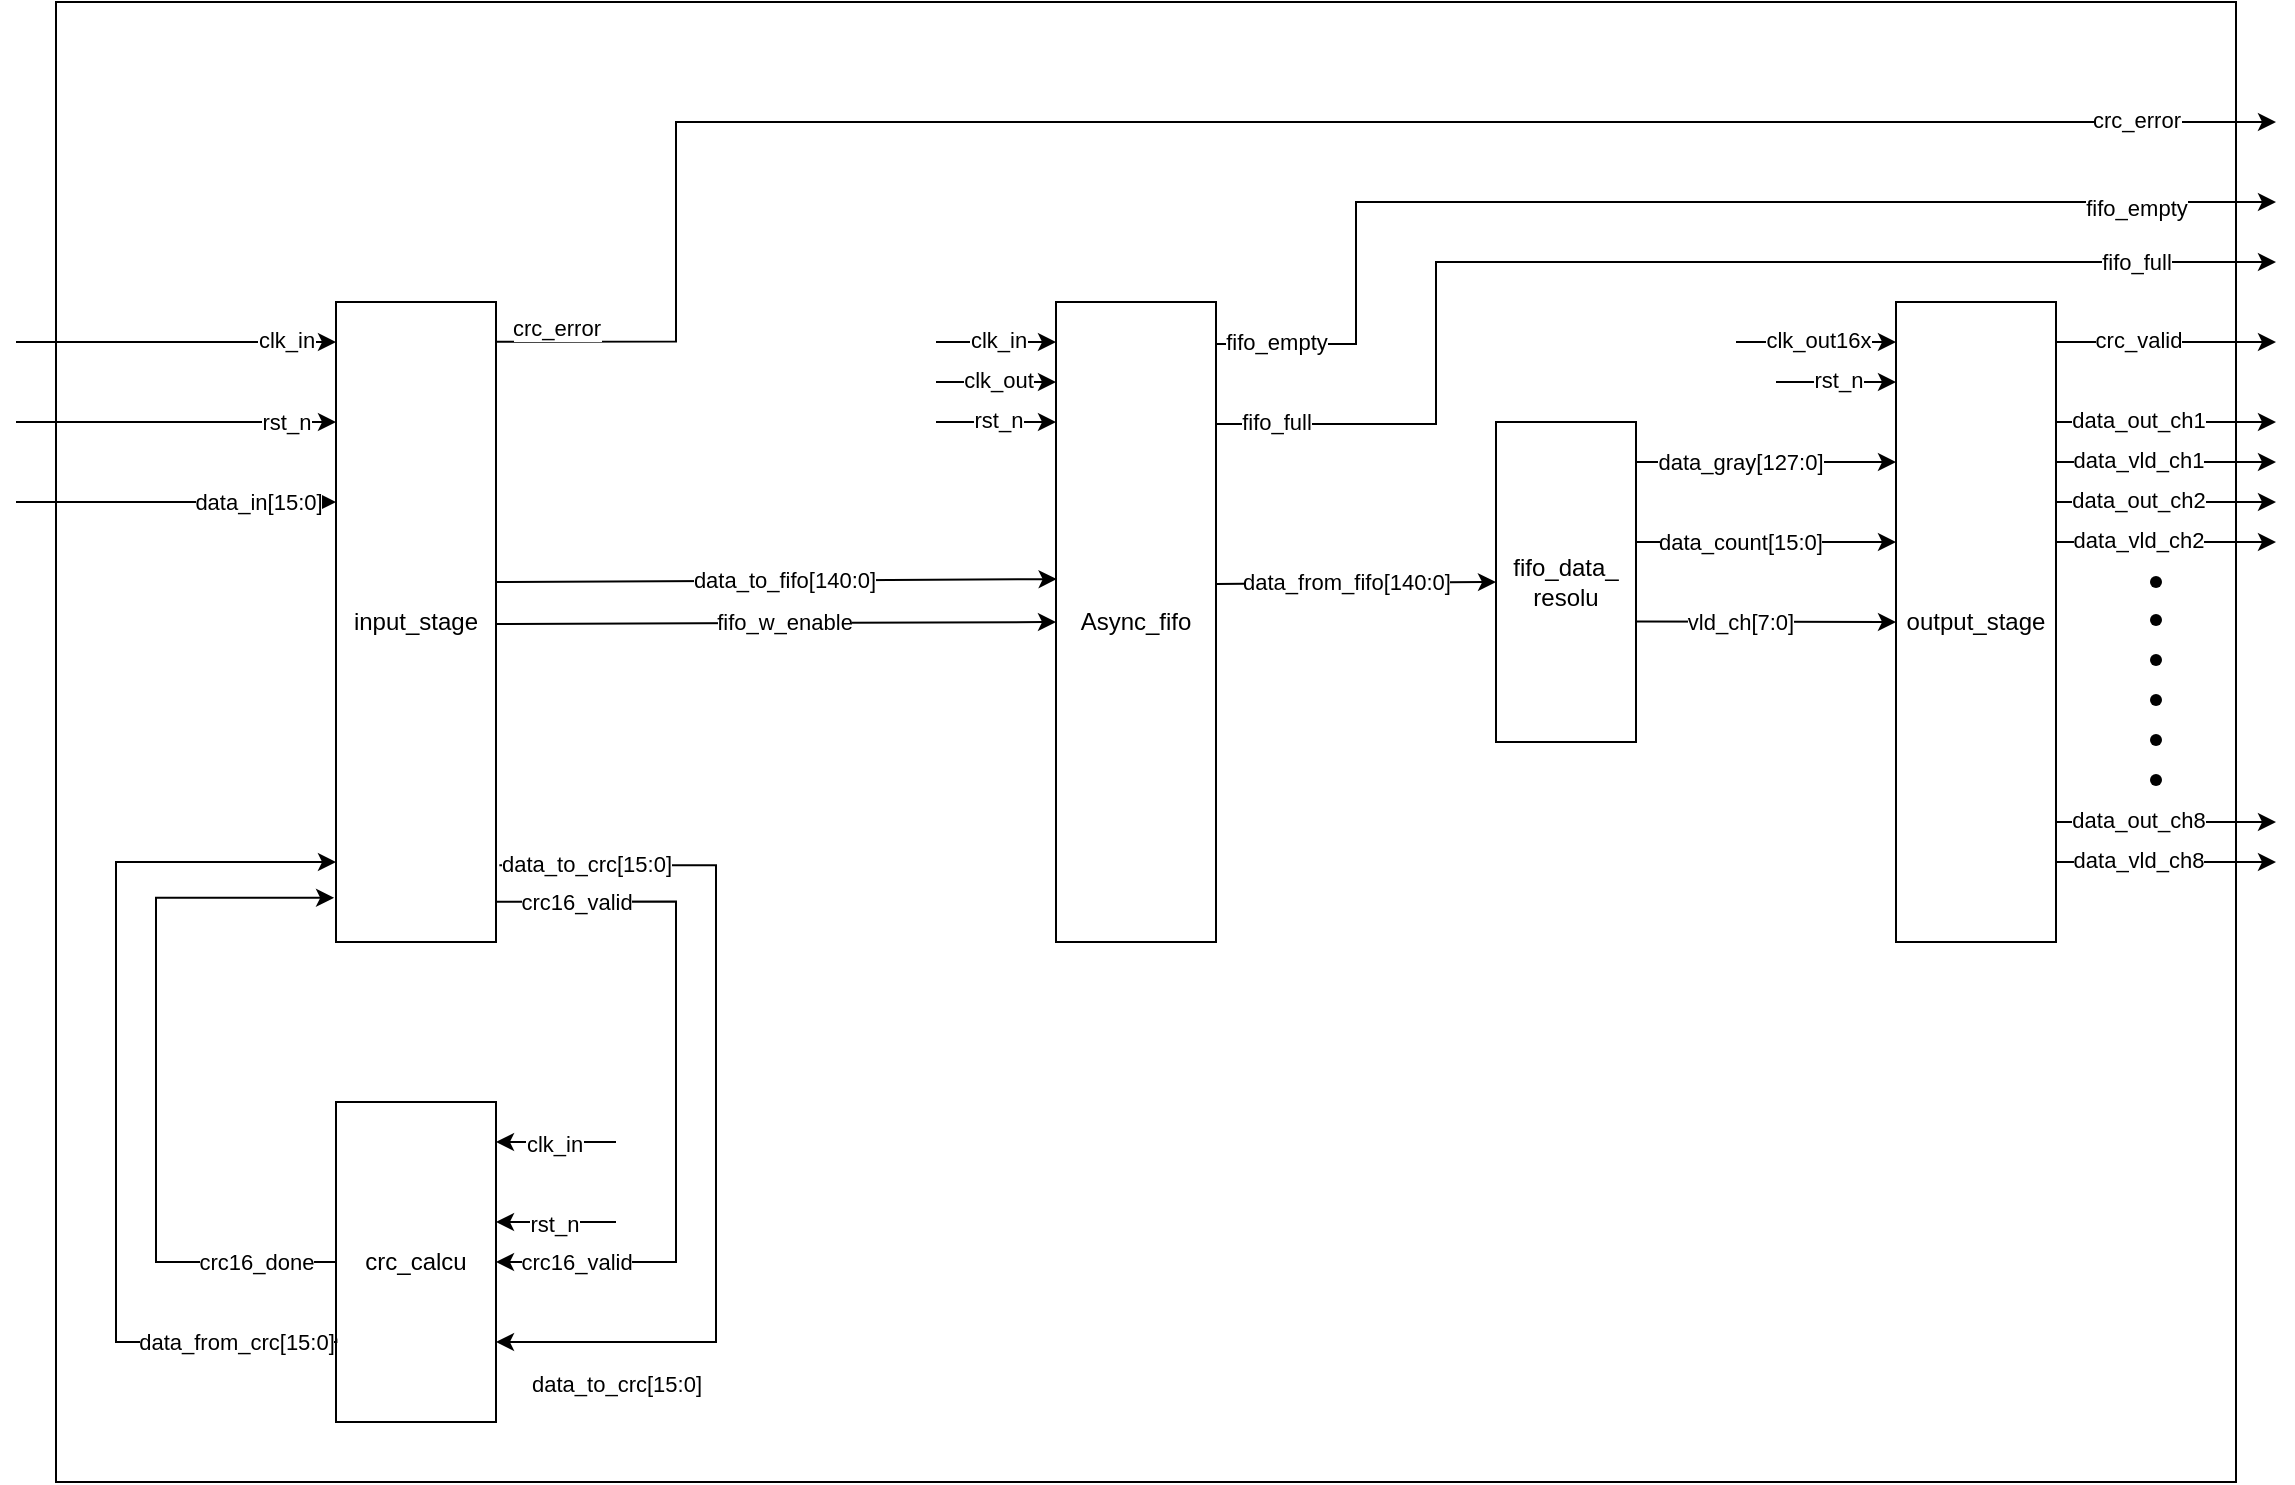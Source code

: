 <mxfile version="27.0.9">
  <diagram name="Page-1" id="ZYvwLRocjqZWg1ogGuE5">
    <mxGraphModel dx="738" dy="435" grid="1" gridSize="10" guides="1" tooltips="1" connect="1" arrows="1" fold="1" page="1" pageScale="1" pageWidth="1169" pageHeight="827" math="0" shadow="0">
      <root>
        <mxCell id="0" />
        <mxCell id="1" parent="0" />
        <mxCell id="LoZnGJgT8R8SPmzOtqW--105" value="" style="rounded=0;whiteSpace=wrap;html=1;fillColor=none;" vertex="1" parent="1">
          <mxGeometry x="50" y="70" width="1090" height="740" as="geometry" />
        </mxCell>
        <mxCell id="LoZnGJgT8R8SPmzOtqW--1" value="input_stage" style="rounded=0;whiteSpace=wrap;html=1;" vertex="1" parent="1">
          <mxGeometry x="190" y="220" width="80" height="320" as="geometry" />
        </mxCell>
        <mxCell id="LoZnGJgT8R8SPmzOtqW--2" value="Async_fifo" style="rounded=0;whiteSpace=wrap;html=1;" vertex="1" parent="1">
          <mxGeometry x="550" y="220" width="80" height="320" as="geometry" />
        </mxCell>
        <mxCell id="LoZnGJgT8R8SPmzOtqW--3" value="output_stage" style="rounded=0;whiteSpace=wrap;html=1;" vertex="1" parent="1">
          <mxGeometry x="970" y="220" width="80" height="320" as="geometry" />
        </mxCell>
        <mxCell id="LoZnGJgT8R8SPmzOtqW--4" value="" style="endArrow=classic;html=1;rounded=0;" edge="1" parent="1">
          <mxGeometry width="50" height="50" relative="1" as="geometry">
            <mxPoint x="30" y="240" as="sourcePoint" />
            <mxPoint x="190" y="240" as="targetPoint" />
          </mxGeometry>
        </mxCell>
        <mxCell id="LoZnGJgT8R8SPmzOtqW--5" value="clk_in" style="edgeLabel;html=1;align=center;verticalAlign=middle;resizable=0;points=[];" vertex="1" connectable="0" parent="LoZnGJgT8R8SPmzOtqW--4">
          <mxGeometry x="0.029" y="1" relative="1" as="geometry">
            <mxPoint x="52" as="offset" />
          </mxGeometry>
        </mxCell>
        <mxCell id="LoZnGJgT8R8SPmzOtqW--6" value="" style="endArrow=classic;html=1;rounded=0;" edge="1" parent="1">
          <mxGeometry width="50" height="50" relative="1" as="geometry">
            <mxPoint x="30" y="280" as="sourcePoint" />
            <mxPoint x="190.0" y="280" as="targetPoint" />
          </mxGeometry>
        </mxCell>
        <mxCell id="LoZnGJgT8R8SPmzOtqW--7" value="rst_n" style="edgeLabel;html=1;align=center;verticalAlign=middle;resizable=0;points=[];" vertex="1" connectable="0" parent="LoZnGJgT8R8SPmzOtqW--6">
          <mxGeometry x="0.029" y="1" relative="1" as="geometry">
            <mxPoint x="52" y="1" as="offset" />
          </mxGeometry>
        </mxCell>
        <mxCell id="LoZnGJgT8R8SPmzOtqW--8" value="" style="endArrow=classic;html=1;rounded=0;" edge="1" parent="1">
          <mxGeometry width="50" height="50" relative="1" as="geometry">
            <mxPoint x="30" y="320" as="sourcePoint" />
            <mxPoint x="190.0" y="320" as="targetPoint" />
          </mxGeometry>
        </mxCell>
        <mxCell id="LoZnGJgT8R8SPmzOtqW--9" value="data_in[15:0]" style="edgeLabel;html=1;align=center;verticalAlign=middle;resizable=0;points=[];" vertex="1" connectable="0" parent="LoZnGJgT8R8SPmzOtqW--8">
          <mxGeometry x="0.029" y="1" relative="1" as="geometry">
            <mxPoint x="38" y="1" as="offset" />
          </mxGeometry>
        </mxCell>
        <mxCell id="LoZnGJgT8R8SPmzOtqW--12" value="crc_calcu" style="rounded=0;whiteSpace=wrap;html=1;" vertex="1" parent="1">
          <mxGeometry x="190" y="620" width="80" height="160" as="geometry" />
        </mxCell>
        <mxCell id="LoZnGJgT8R8SPmzOtqW--17" value="" style="endArrow=classic;html=1;rounded=0;edgeStyle=orthogonalEdgeStyle;exitX=1.021;exitY=0.88;exitDx=0;exitDy=0;exitPerimeter=0;flowAnimation=0;jumpStyle=arc;entryX=1;entryY=0.75;entryDx=0;entryDy=0;" edge="1" parent="1" source="LoZnGJgT8R8SPmzOtqW--1" target="LoZnGJgT8R8SPmzOtqW--12">
          <mxGeometry width="50" height="50" relative="1" as="geometry">
            <mxPoint x="130" y="760" as="sourcePoint" />
            <mxPoint x="190" y="760" as="targetPoint" />
            <Array as="points">
              <mxPoint x="380" y="502" />
              <mxPoint x="380" y="740" />
            </Array>
          </mxGeometry>
        </mxCell>
        <mxCell id="LoZnGJgT8R8SPmzOtqW--18" value="data_to_crc[15:0]" style="edgeLabel;html=1;align=center;verticalAlign=middle;resizable=0;points=[];" vertex="1" connectable="0" parent="LoZnGJgT8R8SPmzOtqW--17">
          <mxGeometry x="0.029" y="1" relative="1" as="geometry">
            <mxPoint x="-51" y="132" as="offset" />
          </mxGeometry>
        </mxCell>
        <mxCell id="LoZnGJgT8R8SPmzOtqW--29" value="data_to_crc[15:0]" style="edgeLabel;html=1;align=center;verticalAlign=middle;resizable=0;points=[];" vertex="1" connectable="0" parent="LoZnGJgT8R8SPmzOtqW--17">
          <mxGeometry x="-0.901" y="1" relative="1" as="geometry">
            <mxPoint x="21" as="offset" />
          </mxGeometry>
        </mxCell>
        <mxCell id="LoZnGJgT8R8SPmzOtqW--20" value="" style="endArrow=classic;html=1;rounded=0;edgeStyle=orthogonalEdgeStyle;jumpStyle=arc;entryX=0;entryY=0.875;entryDx=0;entryDy=0;exitX=0.002;exitY=0.739;exitDx=0;exitDy=0;exitPerimeter=0;entryPerimeter=0;" edge="1" parent="1" source="LoZnGJgT8R8SPmzOtqW--12" target="LoZnGJgT8R8SPmzOtqW--1">
          <mxGeometry width="50" height="50" relative="1" as="geometry">
            <mxPoint x="310" y="760" as="sourcePoint" />
            <mxPoint x="370" y="760" as="targetPoint" />
            <Array as="points">
              <mxPoint x="190" y="740" />
              <mxPoint x="80" y="740" />
              <mxPoint x="80" y="500" />
            </Array>
          </mxGeometry>
        </mxCell>
        <mxCell id="LoZnGJgT8R8SPmzOtqW--21" value="data_from_crc[15:0]" style="edgeLabel;html=1;align=center;verticalAlign=middle;resizable=0;points=[];" vertex="1" connectable="0" parent="LoZnGJgT8R8SPmzOtqW--20">
          <mxGeometry x="0.029" y="1" relative="1" as="geometry">
            <mxPoint x="61" y="125" as="offset" />
          </mxGeometry>
        </mxCell>
        <mxCell id="LoZnGJgT8R8SPmzOtqW--23" value="" style="endArrow=classic;html=1;rounded=0;edgeStyle=orthogonalEdgeStyle;entryX=-0.012;entryY=0.931;entryDx=0;entryDy=0;entryPerimeter=0;exitX=0;exitY=0.5;exitDx=0;exitDy=0;jumpStyle=arc;" edge="1" parent="1" source="LoZnGJgT8R8SPmzOtqW--12" target="LoZnGJgT8R8SPmzOtqW--1">
          <mxGeometry width="50" height="50" relative="1" as="geometry">
            <mxPoint x="310.0" y="609.84" as="sourcePoint" />
            <mxPoint x="190" y="490.0" as="targetPoint" />
            <Array as="points">
              <mxPoint x="100" y="700" />
              <mxPoint x="100" y="518" />
            </Array>
          </mxGeometry>
        </mxCell>
        <mxCell id="LoZnGJgT8R8SPmzOtqW--24" value="crc16_done" style="edgeLabel;html=1;align=center;verticalAlign=middle;resizable=0;points=[];" vertex="1" connectable="0" parent="LoZnGJgT8R8SPmzOtqW--23">
          <mxGeometry x="0.029" y="1" relative="1" as="geometry">
            <mxPoint x="51" y="96" as="offset" />
          </mxGeometry>
        </mxCell>
        <mxCell id="LoZnGJgT8R8SPmzOtqW--25" value="" style="endArrow=classic;html=1;rounded=0;edgeStyle=orthogonalEdgeStyle;exitX=0.996;exitY=0.937;exitDx=0;exitDy=0;exitPerimeter=0;flowAnimation=0;jumpStyle=arc;entryX=1;entryY=0.5;entryDx=0;entryDy=0;" edge="1" parent="1" source="LoZnGJgT8R8SPmzOtqW--1" target="LoZnGJgT8R8SPmzOtqW--12">
          <mxGeometry width="50" height="50" relative="1" as="geometry">
            <mxPoint x="130.0" y="720" as="sourcePoint" />
            <mxPoint x="190.0" y="720" as="targetPoint" />
            <Array as="points">
              <mxPoint x="360" y="520" />
              <mxPoint x="360" y="700" />
            </Array>
          </mxGeometry>
        </mxCell>
        <mxCell id="LoZnGJgT8R8SPmzOtqW--26" value="crc16_valid" style="edgeLabel;html=1;align=center;verticalAlign=middle;resizable=0;points=[];" vertex="1" connectable="0" parent="LoZnGJgT8R8SPmzOtqW--25">
          <mxGeometry x="0.029" y="1" relative="1" as="geometry">
            <mxPoint x="-51" y="85" as="offset" />
          </mxGeometry>
        </mxCell>
        <mxCell id="LoZnGJgT8R8SPmzOtqW--27" value="crc16_valid" style="edgeLabel;html=1;align=center;verticalAlign=middle;resizable=0;points=[];" vertex="1" connectable="0" parent="1">
          <mxGeometry x="310" y="520" as="geometry" />
        </mxCell>
        <mxCell id="LoZnGJgT8R8SPmzOtqW--31" value="" style="endArrow=classic;html=1;rounded=0;" edge="1" parent="1">
          <mxGeometry width="50" height="50" relative="1" as="geometry">
            <mxPoint x="330" y="640" as="sourcePoint" />
            <mxPoint x="270" y="640" as="targetPoint" />
          </mxGeometry>
        </mxCell>
        <mxCell id="LoZnGJgT8R8SPmzOtqW--32" value="clk_in" style="edgeLabel;html=1;align=center;verticalAlign=middle;resizable=0;points=[];" vertex="1" connectable="0" parent="LoZnGJgT8R8SPmzOtqW--31">
          <mxGeometry x="0.029" y="1" relative="1" as="geometry">
            <mxPoint as="offset" />
          </mxGeometry>
        </mxCell>
        <mxCell id="LoZnGJgT8R8SPmzOtqW--33" value="" style="endArrow=classic;html=1;rounded=0;" edge="1" parent="1">
          <mxGeometry width="50" height="50" relative="1" as="geometry">
            <mxPoint x="330" y="680" as="sourcePoint" />
            <mxPoint x="270.0" y="680" as="targetPoint" />
          </mxGeometry>
        </mxCell>
        <mxCell id="LoZnGJgT8R8SPmzOtqW--34" value="rst_n" style="edgeLabel;html=1;align=center;verticalAlign=middle;resizable=0;points=[];" vertex="1" connectable="0" parent="LoZnGJgT8R8SPmzOtqW--33">
          <mxGeometry x="0.029" y="1" relative="1" as="geometry">
            <mxPoint as="offset" />
          </mxGeometry>
        </mxCell>
        <mxCell id="LoZnGJgT8R8SPmzOtqW--35" value="" style="endArrow=classic;html=1;rounded=0;exitX=0.996;exitY=0.062;exitDx=0;exitDy=0;edgeStyle=orthogonalEdgeStyle;exitPerimeter=0;" edge="1" parent="1" source="LoZnGJgT8R8SPmzOtqW--1">
          <mxGeometry width="50" height="50" relative="1" as="geometry">
            <mxPoint x="330" y="440" as="sourcePoint" />
            <mxPoint x="1160" y="130" as="targetPoint" />
            <Array as="points">
              <mxPoint x="360" y="240" />
              <mxPoint x="360" y="130" />
            </Array>
          </mxGeometry>
        </mxCell>
        <mxCell id="LoZnGJgT8R8SPmzOtqW--36" value="crc_error" style="edgeLabel;html=1;align=center;verticalAlign=middle;resizable=0;points=[];" vertex="1" connectable="0" parent="LoZnGJgT8R8SPmzOtqW--35">
          <mxGeometry x="-0.717" relative="1" as="geometry">
            <mxPoint x="-60" y="44" as="offset" />
          </mxGeometry>
        </mxCell>
        <mxCell id="LoZnGJgT8R8SPmzOtqW--73" value="crc_error" style="edgeLabel;html=1;align=center;verticalAlign=middle;resizable=0;points=[];" vertex="1" connectable="0" parent="LoZnGJgT8R8SPmzOtqW--35">
          <mxGeometry x="0.868" y="1" relative="1" as="geometry">
            <mxPoint x="-4" as="offset" />
          </mxGeometry>
        </mxCell>
        <mxCell id="LoZnGJgT8R8SPmzOtqW--43" value="" style="endArrow=classic;html=1;rounded=0;entryX=0.004;entryY=0.433;entryDx=0;entryDy=0;entryPerimeter=0;" edge="1" parent="1" target="LoZnGJgT8R8SPmzOtqW--2">
          <mxGeometry width="50" height="50" relative="1" as="geometry">
            <mxPoint x="270.0" y="360" as="sourcePoint" />
            <mxPoint x="330.0" y="360" as="targetPoint" />
          </mxGeometry>
        </mxCell>
        <mxCell id="LoZnGJgT8R8SPmzOtqW--44" value="data_to_fifo[140:0]" style="edgeLabel;html=1;align=center;verticalAlign=middle;resizable=0;points=[];" vertex="1" connectable="0" parent="LoZnGJgT8R8SPmzOtqW--43">
          <mxGeometry x="0.029" y="1" relative="1" as="geometry">
            <mxPoint as="offset" />
          </mxGeometry>
        </mxCell>
        <mxCell id="LoZnGJgT8R8SPmzOtqW--45" value="" style="endArrow=classic;html=1;rounded=0;entryX=0.004;entryY=0.433;entryDx=0;entryDy=0;entryPerimeter=0;" edge="1" parent="1">
          <mxGeometry width="50" height="50" relative="1" as="geometry">
            <mxPoint x="270" y="381" as="sourcePoint" />
            <mxPoint x="550.0" y="380" as="targetPoint" />
          </mxGeometry>
        </mxCell>
        <mxCell id="LoZnGJgT8R8SPmzOtqW--46" value="fifo_w_enable" style="edgeLabel;html=1;align=center;verticalAlign=middle;resizable=0;points=[];" vertex="1" connectable="0" parent="LoZnGJgT8R8SPmzOtqW--45">
          <mxGeometry x="0.029" y="1" relative="1" as="geometry">
            <mxPoint as="offset" />
          </mxGeometry>
        </mxCell>
        <mxCell id="LoZnGJgT8R8SPmzOtqW--47" value="" style="endArrow=classic;html=1;rounded=0;" edge="1" parent="1">
          <mxGeometry width="50" height="50" relative="1" as="geometry">
            <mxPoint x="490" y="240" as="sourcePoint" />
            <mxPoint x="550" y="240" as="targetPoint" />
          </mxGeometry>
        </mxCell>
        <mxCell id="LoZnGJgT8R8SPmzOtqW--48" value="clk_in" style="edgeLabel;html=1;align=center;verticalAlign=middle;resizable=0;points=[];" vertex="1" connectable="0" parent="LoZnGJgT8R8SPmzOtqW--47">
          <mxGeometry x="0.029" y="1" relative="1" as="geometry">
            <mxPoint as="offset" />
          </mxGeometry>
        </mxCell>
        <mxCell id="LoZnGJgT8R8SPmzOtqW--49" value="" style="endArrow=classic;html=1;rounded=0;" edge="1" parent="1">
          <mxGeometry width="50" height="50" relative="1" as="geometry">
            <mxPoint x="490.0" y="280" as="sourcePoint" />
            <mxPoint x="550.0" y="280" as="targetPoint" />
          </mxGeometry>
        </mxCell>
        <mxCell id="LoZnGJgT8R8SPmzOtqW--50" value="rst_n" style="edgeLabel;html=1;align=center;verticalAlign=middle;resizable=0;points=[];" vertex="1" connectable="0" parent="LoZnGJgT8R8SPmzOtqW--49">
          <mxGeometry x="0.029" y="1" relative="1" as="geometry">
            <mxPoint as="offset" />
          </mxGeometry>
        </mxCell>
        <mxCell id="LoZnGJgT8R8SPmzOtqW--51" value="" style="endArrow=classic;html=1;rounded=0;" edge="1" parent="1">
          <mxGeometry width="50" height="50" relative="1" as="geometry">
            <mxPoint x="490" y="260" as="sourcePoint" />
            <mxPoint x="550" y="260" as="targetPoint" />
          </mxGeometry>
        </mxCell>
        <mxCell id="LoZnGJgT8R8SPmzOtqW--52" value="clk_out" style="edgeLabel;html=1;align=center;verticalAlign=middle;resizable=0;points=[];" vertex="1" connectable="0" parent="LoZnGJgT8R8SPmzOtqW--51">
          <mxGeometry x="0.029" y="1" relative="1" as="geometry">
            <mxPoint as="offset" />
          </mxGeometry>
        </mxCell>
        <mxCell id="LoZnGJgT8R8SPmzOtqW--53" value="" style="endArrow=classic;html=1;rounded=0;entryX=0;entryY=0.5;entryDx=0;entryDy=0;" edge="1" parent="1" target="LoZnGJgT8R8SPmzOtqW--63">
          <mxGeometry width="50" height="50" relative="1" as="geometry">
            <mxPoint x="630" y="361" as="sourcePoint" />
            <mxPoint x="750" y="360" as="targetPoint" />
          </mxGeometry>
        </mxCell>
        <mxCell id="LoZnGJgT8R8SPmzOtqW--54" value="data_from_fifo[140:0]" style="edgeLabel;html=1;align=center;verticalAlign=middle;resizable=0;points=[];" vertex="1" connectable="0" parent="LoZnGJgT8R8SPmzOtqW--53">
          <mxGeometry x="0.029" y="1" relative="1" as="geometry">
            <mxPoint x="-7" as="offset" />
          </mxGeometry>
        </mxCell>
        <mxCell id="LoZnGJgT8R8SPmzOtqW--55" value="" style="endArrow=classic;html=1;rounded=0;edgeStyle=orthogonalEdgeStyle;" edge="1" parent="1">
          <mxGeometry width="50" height="50" relative="1" as="geometry">
            <mxPoint x="630" y="240" as="sourcePoint" />
            <mxPoint x="1160" y="170" as="targetPoint" />
            <Array as="points">
              <mxPoint x="700" y="241" />
              <mxPoint x="700" y="170" />
            </Array>
          </mxGeometry>
        </mxCell>
        <mxCell id="LoZnGJgT8R8SPmzOtqW--56" value="fifo_empty" style="edgeLabel;html=1;align=center;verticalAlign=middle;resizable=0;points=[];" vertex="1" connectable="0" parent="LoZnGJgT8R8SPmzOtqW--55">
          <mxGeometry x="0.029" y="1" relative="1" as="geometry">
            <mxPoint x="-208" y="71" as="offset" />
          </mxGeometry>
        </mxCell>
        <mxCell id="LoZnGJgT8R8SPmzOtqW--101" value="fifo_empty" style="edgeLabel;html=1;align=center;verticalAlign=middle;resizable=0;points=[];" vertex="1" connectable="0" parent="LoZnGJgT8R8SPmzOtqW--55">
          <mxGeometry x="0.836" y="-3" relative="1" as="geometry">
            <mxPoint x="-21" as="offset" />
          </mxGeometry>
        </mxCell>
        <mxCell id="LoZnGJgT8R8SPmzOtqW--58" value="" style="endArrow=classic;html=1;rounded=0;edgeStyle=orthogonalEdgeStyle;" edge="1" parent="1">
          <mxGeometry width="50" height="50" relative="1" as="geometry">
            <mxPoint x="630" y="280" as="sourcePoint" />
            <mxPoint x="1160" y="200" as="targetPoint" />
            <Array as="points">
              <mxPoint x="740" y="281" />
              <mxPoint x="740" y="200" />
            </Array>
          </mxGeometry>
        </mxCell>
        <mxCell id="LoZnGJgT8R8SPmzOtqW--59" value="fifo_full" style="edgeLabel;html=1;align=center;verticalAlign=middle;resizable=0;points=[];" vertex="1" connectable="0" parent="LoZnGJgT8R8SPmzOtqW--58">
          <mxGeometry x="0.029" y="1" relative="1" as="geometry">
            <mxPoint x="-203" y="81" as="offset" />
          </mxGeometry>
        </mxCell>
        <mxCell id="LoZnGJgT8R8SPmzOtqW--102" value="fifo_full" style="edgeLabel;html=1;align=center;verticalAlign=middle;resizable=0;points=[];" vertex="1" connectable="0" parent="LoZnGJgT8R8SPmzOtqW--58">
          <mxGeometry x="0.827" relative="1" as="geometry">
            <mxPoint x="-17" as="offset" />
          </mxGeometry>
        </mxCell>
        <mxCell id="LoZnGJgT8R8SPmzOtqW--63" value="fifo_data_&lt;div&gt;resolu&lt;/div&gt;" style="rounded=0;whiteSpace=wrap;html=1;" vertex="1" parent="1">
          <mxGeometry x="770" y="280" width="70" height="160" as="geometry" />
        </mxCell>
        <mxCell id="LoZnGJgT8R8SPmzOtqW--64" value="" style="endArrow=classic;html=1;rounded=0;entryX=0;entryY=0.25;entryDx=0;entryDy=0;" edge="1" parent="1" target="LoZnGJgT8R8SPmzOtqW--3">
          <mxGeometry width="50" height="50" relative="1" as="geometry">
            <mxPoint x="840.0" y="300" as="sourcePoint" />
            <mxPoint x="900.0" y="300" as="targetPoint" />
          </mxGeometry>
        </mxCell>
        <mxCell id="LoZnGJgT8R8SPmzOtqW--65" value="&lt;div style=&quot;color: rgb(59, 59, 59); background-color: rgb(255, 255, 255); font-family: Menlo, Monaco, &amp;quot;Courier New&amp;quot;, monospace; font-size: 12px; line-height: 18px; white-space-collapse: preserve;&quot;&gt;&lt;br&gt;&lt;/div&gt;" style="edgeLabel;html=1;align=center;verticalAlign=middle;resizable=0;points=[];" vertex="1" connectable="0" parent="LoZnGJgT8R8SPmzOtqW--64">
          <mxGeometry x="0.029" y="1" relative="1" as="geometry">
            <mxPoint as="offset" />
          </mxGeometry>
        </mxCell>
        <mxCell id="LoZnGJgT8R8SPmzOtqW--66" value="data_gray[127:0]" style="edgeLabel;html=1;align=center;verticalAlign=middle;resizable=0;points=[];" vertex="1" connectable="0" parent="LoZnGJgT8R8SPmzOtqW--64">
          <mxGeometry x="0.23" relative="1" as="geometry">
            <mxPoint x="-28" as="offset" />
          </mxGeometry>
        </mxCell>
        <mxCell id="LoZnGJgT8R8SPmzOtqW--67" value="" style="endArrow=classic;html=1;rounded=0;" edge="1" parent="1">
          <mxGeometry width="50" height="50" relative="1" as="geometry">
            <mxPoint x="840" y="340" as="sourcePoint" />
            <mxPoint x="970" y="340" as="targetPoint" />
          </mxGeometry>
        </mxCell>
        <mxCell id="LoZnGJgT8R8SPmzOtqW--68" value="&lt;div style=&quot;color: rgb(59, 59, 59); background-color: rgb(255, 255, 255); font-family: Menlo, Monaco, &amp;quot;Courier New&amp;quot;, monospace; font-size: 12px; line-height: 18px; white-space-collapse: preserve;&quot;&gt;&lt;br&gt;&lt;/div&gt;" style="edgeLabel;html=1;align=center;verticalAlign=middle;resizable=0;points=[];" vertex="1" connectable="0" parent="LoZnGJgT8R8SPmzOtqW--67">
          <mxGeometry x="0.029" y="1" relative="1" as="geometry">
            <mxPoint as="offset" />
          </mxGeometry>
        </mxCell>
        <mxCell id="LoZnGJgT8R8SPmzOtqW--69" value="data_count[15:0]" style="edgeLabel;html=1;align=center;verticalAlign=middle;resizable=0;points=[];" vertex="1" connectable="0" parent="LoZnGJgT8R8SPmzOtqW--67">
          <mxGeometry x="0.23" relative="1" as="geometry">
            <mxPoint x="-28" as="offset" />
          </mxGeometry>
        </mxCell>
        <mxCell id="LoZnGJgT8R8SPmzOtqW--70" value="" style="endArrow=classic;html=1;rounded=0;" edge="1" parent="1">
          <mxGeometry width="50" height="50" relative="1" as="geometry">
            <mxPoint x="840" y="379.69" as="sourcePoint" />
            <mxPoint x="970" y="380" as="targetPoint" />
          </mxGeometry>
        </mxCell>
        <mxCell id="LoZnGJgT8R8SPmzOtqW--71" value="&lt;div style=&quot;color: rgb(59, 59, 59); background-color: rgb(255, 255, 255); font-family: Menlo, Monaco, &amp;quot;Courier New&amp;quot;, monospace; font-size: 12px; line-height: 18px; white-space-collapse: preserve;&quot;&gt;&lt;br&gt;&lt;/div&gt;" style="edgeLabel;html=1;align=center;verticalAlign=middle;resizable=0;points=[];" vertex="1" connectable="0" parent="LoZnGJgT8R8SPmzOtqW--70">
          <mxGeometry x="0.029" y="1" relative="1" as="geometry">
            <mxPoint as="offset" />
          </mxGeometry>
        </mxCell>
        <mxCell id="LoZnGJgT8R8SPmzOtqW--72" value="vld_ch[7:0]" style="edgeLabel;html=1;align=center;verticalAlign=middle;resizable=0;points=[];" vertex="1" connectable="0" parent="LoZnGJgT8R8SPmzOtqW--70">
          <mxGeometry x="0.23" relative="1" as="geometry">
            <mxPoint x="-28" as="offset" />
          </mxGeometry>
        </mxCell>
        <mxCell id="LoZnGJgT8R8SPmzOtqW--74" value="" style="endArrow=classic;html=1;rounded=0;" edge="1" parent="1">
          <mxGeometry width="50" height="50" relative="1" as="geometry">
            <mxPoint x="910.0" y="260" as="sourcePoint" />
            <mxPoint x="970.0" y="260" as="targetPoint" />
          </mxGeometry>
        </mxCell>
        <mxCell id="LoZnGJgT8R8SPmzOtqW--75" value="rst_n" style="edgeLabel;html=1;align=center;verticalAlign=middle;resizable=0;points=[];" vertex="1" connectable="0" parent="LoZnGJgT8R8SPmzOtqW--74">
          <mxGeometry x="0.029" y="1" relative="1" as="geometry">
            <mxPoint as="offset" />
          </mxGeometry>
        </mxCell>
        <mxCell id="LoZnGJgT8R8SPmzOtqW--76" value="" style="endArrow=classic;html=1;rounded=0;" edge="1" parent="1">
          <mxGeometry width="50" height="50" relative="1" as="geometry">
            <mxPoint x="890" y="240.0" as="sourcePoint" />
            <mxPoint x="970" y="240.0" as="targetPoint" />
          </mxGeometry>
        </mxCell>
        <mxCell id="LoZnGJgT8R8SPmzOtqW--77" value="clk_out16x" style="edgeLabel;html=1;align=center;verticalAlign=middle;resizable=0;points=[];" vertex="1" connectable="0" parent="LoZnGJgT8R8SPmzOtqW--76">
          <mxGeometry x="0.029" y="1" relative="1" as="geometry">
            <mxPoint as="offset" />
          </mxGeometry>
        </mxCell>
        <mxCell id="LoZnGJgT8R8SPmzOtqW--78" value="" style="endArrow=classic;html=1;rounded=0;" edge="1" parent="1">
          <mxGeometry width="50" height="50" relative="1" as="geometry">
            <mxPoint x="1050" y="240" as="sourcePoint" />
            <mxPoint x="1160" y="240" as="targetPoint" />
          </mxGeometry>
        </mxCell>
        <mxCell id="LoZnGJgT8R8SPmzOtqW--79" value="crc_valid" style="edgeLabel;html=1;align=center;verticalAlign=middle;resizable=0;points=[];" vertex="1" connectable="0" parent="LoZnGJgT8R8SPmzOtqW--78">
          <mxGeometry x="0.029" y="1" relative="1" as="geometry">
            <mxPoint x="-16" as="offset" />
          </mxGeometry>
        </mxCell>
        <mxCell id="LoZnGJgT8R8SPmzOtqW--80" value="" style="endArrow=classic;html=1;rounded=0;" edge="1" parent="1">
          <mxGeometry width="50" height="50" relative="1" as="geometry">
            <mxPoint x="1050" y="280" as="sourcePoint" />
            <mxPoint x="1160" y="280" as="targetPoint" />
          </mxGeometry>
        </mxCell>
        <mxCell id="LoZnGJgT8R8SPmzOtqW--81" value="data_out_ch1" style="edgeLabel;html=1;align=center;verticalAlign=middle;resizable=0;points=[];" vertex="1" connectable="0" parent="LoZnGJgT8R8SPmzOtqW--80">
          <mxGeometry x="0.029" y="1" relative="1" as="geometry">
            <mxPoint x="-16" as="offset" />
          </mxGeometry>
        </mxCell>
        <mxCell id="LoZnGJgT8R8SPmzOtqW--82" value="" style="endArrow=classic;html=1;rounded=0;" edge="1" parent="1">
          <mxGeometry width="50" height="50" relative="1" as="geometry">
            <mxPoint x="1050" y="300" as="sourcePoint" />
            <mxPoint x="1160" y="300" as="targetPoint" />
          </mxGeometry>
        </mxCell>
        <mxCell id="LoZnGJgT8R8SPmzOtqW--83" value="data_vld_ch1" style="edgeLabel;html=1;align=center;verticalAlign=middle;resizable=0;points=[];" vertex="1" connectable="0" parent="LoZnGJgT8R8SPmzOtqW--82">
          <mxGeometry x="0.029" y="1" relative="1" as="geometry">
            <mxPoint x="-16" as="offset" />
          </mxGeometry>
        </mxCell>
        <mxCell id="LoZnGJgT8R8SPmzOtqW--84" value="" style="endArrow=classic;html=1;rounded=0;" edge="1" parent="1">
          <mxGeometry width="50" height="50" relative="1" as="geometry">
            <mxPoint x="1050" y="320" as="sourcePoint" />
            <mxPoint x="1160" y="320" as="targetPoint" />
          </mxGeometry>
        </mxCell>
        <mxCell id="LoZnGJgT8R8SPmzOtqW--85" value="data_out_ch2" style="edgeLabel;html=1;align=center;verticalAlign=middle;resizable=0;points=[];" vertex="1" connectable="0" parent="LoZnGJgT8R8SPmzOtqW--84">
          <mxGeometry x="0.029" y="1" relative="1" as="geometry">
            <mxPoint x="-16" as="offset" />
          </mxGeometry>
        </mxCell>
        <mxCell id="LoZnGJgT8R8SPmzOtqW--86" value="" style="endArrow=classic;html=1;rounded=0;" edge="1" parent="1">
          <mxGeometry width="50" height="50" relative="1" as="geometry">
            <mxPoint x="1050" y="340" as="sourcePoint" />
            <mxPoint x="1160" y="340" as="targetPoint" />
          </mxGeometry>
        </mxCell>
        <mxCell id="LoZnGJgT8R8SPmzOtqW--87" value="data_vld_ch2" style="edgeLabel;html=1;align=center;verticalAlign=middle;resizable=0;points=[];" vertex="1" connectable="0" parent="LoZnGJgT8R8SPmzOtqW--86">
          <mxGeometry x="0.029" y="1" relative="1" as="geometry">
            <mxPoint x="-16" as="offset" />
          </mxGeometry>
        </mxCell>
        <mxCell id="LoZnGJgT8R8SPmzOtqW--88" value="" style="endArrow=classic;html=1;rounded=0;" edge="1" parent="1">
          <mxGeometry width="50" height="50" relative="1" as="geometry">
            <mxPoint x="1050" y="480" as="sourcePoint" />
            <mxPoint x="1160" y="480" as="targetPoint" />
          </mxGeometry>
        </mxCell>
        <mxCell id="LoZnGJgT8R8SPmzOtqW--89" value="data_out_ch8" style="edgeLabel;html=1;align=center;verticalAlign=middle;resizable=0;points=[];" vertex="1" connectable="0" parent="LoZnGJgT8R8SPmzOtqW--88">
          <mxGeometry x="0.029" y="1" relative="1" as="geometry">
            <mxPoint x="-16" as="offset" />
          </mxGeometry>
        </mxCell>
        <mxCell id="LoZnGJgT8R8SPmzOtqW--90" value="" style="endArrow=classic;html=1;rounded=0;" edge="1" parent="1">
          <mxGeometry width="50" height="50" relative="1" as="geometry">
            <mxPoint x="1050" y="500" as="sourcePoint" />
            <mxPoint x="1160" y="500" as="targetPoint" />
          </mxGeometry>
        </mxCell>
        <mxCell id="LoZnGJgT8R8SPmzOtqW--91" value="data_vld_ch8" style="edgeLabel;html=1;align=center;verticalAlign=middle;resizable=0;points=[];" vertex="1" connectable="0" parent="LoZnGJgT8R8SPmzOtqW--90">
          <mxGeometry x="0.029" y="1" relative="1" as="geometry">
            <mxPoint x="-16" as="offset" />
          </mxGeometry>
        </mxCell>
        <mxCell id="LoZnGJgT8R8SPmzOtqW--92" value="" style="shape=waypoint;sketch=0;fillStyle=solid;size=6;pointerEvents=1;points=[];fillColor=none;resizable=0;rotatable=0;perimeter=centerPerimeter;snapToPoint=1;" vertex="1" parent="1">
          <mxGeometry x="1090" y="369" width="20" height="20" as="geometry" />
        </mxCell>
        <mxCell id="LoZnGJgT8R8SPmzOtqW--93" value="" style="shape=waypoint;sketch=0;fillStyle=solid;size=6;pointerEvents=1;points=[];fillColor=none;resizable=0;rotatable=0;perimeter=centerPerimeter;snapToPoint=1;" vertex="1" parent="1">
          <mxGeometry x="1090" y="409" width="20" height="20" as="geometry" />
        </mxCell>
        <mxCell id="LoZnGJgT8R8SPmzOtqW--94" value="" style="shape=waypoint;sketch=0;fillStyle=solid;size=6;pointerEvents=1;points=[];fillColor=none;resizable=0;rotatable=0;perimeter=centerPerimeter;snapToPoint=1;" vertex="1" parent="1">
          <mxGeometry x="1090" y="429" width="20" height="20" as="geometry" />
        </mxCell>
        <mxCell id="LoZnGJgT8R8SPmzOtqW--95" value="" style="shape=waypoint;sketch=0;fillStyle=solid;size=6;pointerEvents=1;points=[];fillColor=none;resizable=0;rotatable=0;perimeter=centerPerimeter;snapToPoint=1;" vertex="1" parent="1">
          <mxGeometry x="1090" y="389" width="20" height="20" as="geometry" />
        </mxCell>
        <mxCell id="LoZnGJgT8R8SPmzOtqW--96" value="" style="shape=waypoint;sketch=0;fillStyle=solid;size=6;pointerEvents=1;points=[];fillColor=none;resizable=0;rotatable=0;perimeter=centerPerimeter;snapToPoint=1;" vertex="1" parent="1">
          <mxGeometry x="1090" y="449" width="20" height="20" as="geometry" />
        </mxCell>
        <mxCell id="LoZnGJgT8R8SPmzOtqW--97" value="" style="shape=waypoint;sketch=0;fillStyle=solid;size=6;pointerEvents=1;points=[];fillColor=none;resizable=0;rotatable=0;perimeter=centerPerimeter;snapToPoint=1;" vertex="1" parent="1">
          <mxGeometry x="1090" y="350" width="20" height="20" as="geometry" />
        </mxCell>
      </root>
    </mxGraphModel>
  </diagram>
</mxfile>
